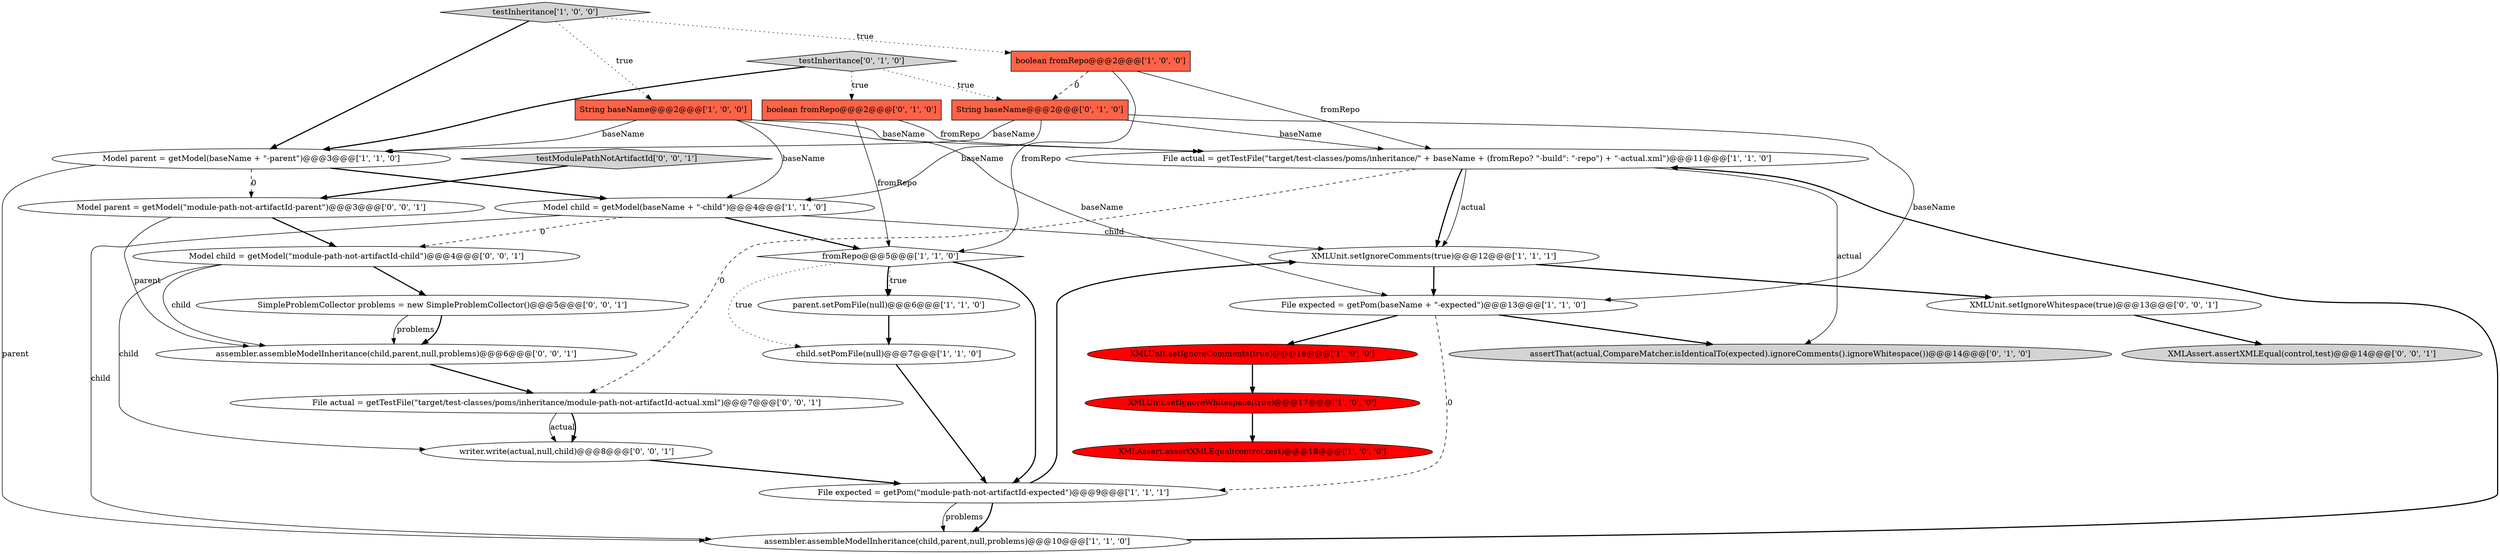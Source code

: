 digraph {
2 [style = filled, label = "File actual = getTestFile(\"target/test-classes/poms/inheritance/\" + baseName + (fromRepo? \"-build\": \"-repo\") + \"-actual.xml\")@@@11@@@['1', '1', '0']", fillcolor = white, shape = ellipse image = "AAA0AAABBB1BBB"];
20 [style = filled, label = "Model child = getModel(\"module-path-not-artifactId-child\")@@@4@@@['0', '0', '1']", fillcolor = white, shape = ellipse image = "AAA0AAABBB3BBB"];
15 [style = filled, label = "child.setPomFile(null)@@@7@@@['1', '1', '0']", fillcolor = white, shape = ellipse image = "AAA0AAABBB1BBB"];
25 [style = filled, label = "XMLUnit.setIgnoreWhitespace(true)@@@13@@@['0', '0', '1']", fillcolor = white, shape = ellipse image = "AAA0AAABBB3BBB"];
0 [style = filled, label = "String baseName@@@2@@@['1', '0', '0']", fillcolor = tomato, shape = box image = "AAA0AAABBB1BBB"];
12 [style = filled, label = "Model parent = getModel(baseName + \"-parent\")@@@3@@@['1', '1', '0']", fillcolor = white, shape = ellipse image = "AAA0AAABBB1BBB"];
8 [style = filled, label = "XMLUnit.setIgnoreWhitespace(true)@@@17@@@['1', '0', '0']", fillcolor = red, shape = ellipse image = "AAA1AAABBB1BBB"];
14 [style = filled, label = "XMLUnit.setIgnoreComments(true)@@@16@@@['1', '0', '0']", fillcolor = red, shape = ellipse image = "AAA1AAABBB1BBB"];
11 [style = filled, label = "testInheritance['1', '0', '0']", fillcolor = lightgray, shape = diamond image = "AAA0AAABBB1BBB"];
7 [style = filled, label = "File expected = getPom(baseName + \"-expected\")@@@13@@@['1', '1', '0']", fillcolor = white, shape = ellipse image = "AAA0AAABBB1BBB"];
6 [style = filled, label = "parent.setPomFile(null)@@@6@@@['1', '1', '0']", fillcolor = white, shape = ellipse image = "AAA0AAABBB1BBB"];
23 [style = filled, label = "Model parent = getModel(\"module-path-not-artifactId-parent\")@@@3@@@['0', '0', '1']", fillcolor = white, shape = ellipse image = "AAA0AAABBB3BBB"];
22 [style = filled, label = "writer.write(actual,null,child)@@@8@@@['0', '0', '1']", fillcolor = white, shape = ellipse image = "AAA0AAABBB3BBB"];
19 [style = filled, label = "String baseName@@@2@@@['0', '1', '0']", fillcolor = tomato, shape = box image = "AAA1AAABBB2BBB"];
5 [style = filled, label = "File expected = getPom(\"module-path-not-artifactId-expected\")@@@9@@@['1', '1', '1']", fillcolor = white, shape = ellipse image = "AAA0AAABBB1BBB"];
26 [style = filled, label = "XMLAssert.assertXMLEqual(control,test)@@@14@@@['0', '0', '1']", fillcolor = lightgray, shape = ellipse image = "AAA0AAABBB3BBB"];
17 [style = filled, label = "testInheritance['0', '1', '0']", fillcolor = lightgray, shape = diamond image = "AAA0AAABBB2BBB"];
13 [style = filled, label = "Model child = getModel(baseName + \"-child\")@@@4@@@['1', '1', '0']", fillcolor = white, shape = ellipse image = "AAA0AAABBB1BBB"];
3 [style = filled, label = "boolean fromRepo@@@2@@@['1', '0', '0']", fillcolor = tomato, shape = box image = "AAA1AAABBB1BBB"];
24 [style = filled, label = "assembler.assembleModelInheritance(child,parent,null,problems)@@@6@@@['0', '0', '1']", fillcolor = white, shape = ellipse image = "AAA0AAABBB3BBB"];
18 [style = filled, label = "boolean fromRepo@@@2@@@['0', '1', '0']", fillcolor = tomato, shape = box image = "AAA0AAABBB2BBB"];
21 [style = filled, label = "testModulePathNotArtifactId['0', '0', '1']", fillcolor = lightgray, shape = diamond image = "AAA0AAABBB3BBB"];
10 [style = filled, label = "XMLAssert.assertXMLEqual(control,test)@@@18@@@['1', '0', '0']", fillcolor = red, shape = ellipse image = "AAA1AAABBB1BBB"];
9 [style = filled, label = "fromRepo@@@5@@@['1', '1', '0']", fillcolor = white, shape = diamond image = "AAA0AAABBB1BBB"];
1 [style = filled, label = "assembler.assembleModelInheritance(child,parent,null,problems)@@@10@@@['1', '1', '0']", fillcolor = white, shape = ellipse image = "AAA0AAABBB1BBB"];
4 [style = filled, label = "XMLUnit.setIgnoreComments(true)@@@12@@@['1', '1', '1']", fillcolor = white, shape = ellipse image = "AAA0AAABBB1BBB"];
27 [style = filled, label = "SimpleProblemCollector problems = new SimpleProblemCollector()@@@5@@@['0', '0', '1']", fillcolor = white, shape = ellipse image = "AAA0AAABBB3BBB"];
28 [style = filled, label = "File actual = getTestFile(\"target/test-classes/poms/inheritance/module-path-not-artifactId-actual.xml\")@@@7@@@['0', '0', '1']", fillcolor = white, shape = ellipse image = "AAA0AAABBB3BBB"];
16 [style = filled, label = "assertThat(actual,CompareMatcher.isIdenticalTo(expected).ignoreComments().ignoreWhitespace())@@@14@@@['0', '1', '0']", fillcolor = lightgray, shape = ellipse image = "AAA0AAABBB2BBB"];
3->9 [style = solid, label="fromRepo"];
3->2 [style = solid, label="fromRepo"];
8->10 [style = bold, label=""];
24->28 [style = bold, label=""];
23->20 [style = bold, label=""];
27->24 [style = solid, label="problems"];
12->23 [style = dashed, label="0"];
0->2 [style = solid, label="baseName"];
4->25 [style = bold, label=""];
17->18 [style = dotted, label="true"];
0->7 [style = solid, label="baseName"];
23->24 [style = solid, label="parent"];
13->20 [style = dashed, label="0"];
18->2 [style = solid, label="fromRepo"];
19->2 [style = solid, label="baseName"];
18->9 [style = solid, label="fromRepo"];
11->12 [style = bold, label=""];
19->13 [style = solid, label="baseName"];
9->6 [style = dotted, label="true"];
2->4 [style = bold, label=""];
22->5 [style = bold, label=""];
4->7 [style = bold, label=""];
20->22 [style = solid, label="child"];
6->15 [style = bold, label=""];
9->6 [style = bold, label=""];
15->5 [style = bold, label=""];
20->27 [style = bold, label=""];
2->4 [style = solid, label="actual"];
20->24 [style = solid, label="child"];
7->14 [style = bold, label=""];
3->19 [style = dashed, label="0"];
7->5 [style = dashed, label="0"];
12->13 [style = bold, label=""];
5->1 [style = bold, label=""];
0->13 [style = solid, label="baseName"];
19->7 [style = solid, label="baseName"];
28->22 [style = solid, label="actual"];
17->12 [style = bold, label=""];
2->16 [style = solid, label="actual"];
0->12 [style = solid, label="baseName"];
5->1 [style = solid, label="problems"];
5->4 [style = bold, label=""];
7->16 [style = bold, label=""];
25->26 [style = bold, label=""];
11->0 [style = dotted, label="true"];
17->19 [style = dotted, label="true"];
2->28 [style = dashed, label="0"];
9->5 [style = bold, label=""];
27->24 [style = bold, label=""];
1->2 [style = bold, label=""];
14->8 [style = bold, label=""];
13->9 [style = bold, label=""];
9->15 [style = dotted, label="true"];
11->3 [style = dotted, label="true"];
13->4 [style = solid, label="child"];
28->22 [style = bold, label=""];
13->1 [style = solid, label="child"];
19->12 [style = solid, label="baseName"];
21->23 [style = bold, label=""];
12->1 [style = solid, label="parent"];
}
